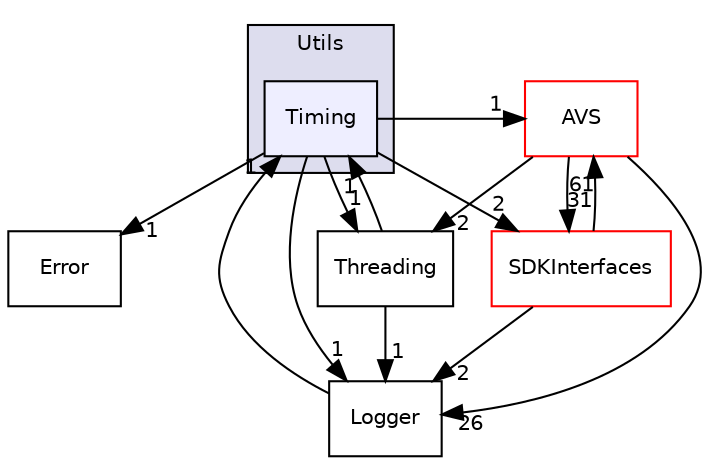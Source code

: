 digraph "/workplace/avs-device-sdk/AVSCommon/Utils/include/AVSCommon/Utils/Timing" {
  compound=true
  node [ fontsize="10", fontname="Helvetica"];
  edge [ labelfontsize="10", labelfontname="Helvetica"];
  subgraph clusterdir_ee116be5d1129358ffaec72096859541 {
    graph [ bgcolor="#ddddee", pencolor="black", label="Utils" fontname="Helvetica", fontsize="10", URL="dir_ee116be5d1129358ffaec72096859541.html"]
  dir_b87968e904c49b1e151e63fd16be423f [shape=box, label="Timing", style="filled", fillcolor="#eeeeff", pencolor="black", URL="dir_b87968e904c49b1e151e63fd16be423f.html"];
  }
  dir_d508a0eab6b76134c567d58373fd733b [shape=box label="Error" URL="dir_d508a0eab6b76134c567d58373fd733b.html"];
  dir_28c38612a2e19c2720cd1287ea8c9ceb [shape=box label="Threading" URL="dir_28c38612a2e19c2720cd1287ea8c9ceb.html"];
  dir_432ae366851f981ad5bcb252f92369c5 [shape=box label="Logger" URL="dir_432ae366851f981ad5bcb252f92369c5.html"];
  dir_80711c2a226d5fced33fce22558d3784 [shape=box label="AVS" fillcolor="white" style="filled" color="red" URL="dir_80711c2a226d5fced33fce22558d3784.html"];
  dir_97afc8111b754cf401b73024f872f45d [shape=box label="SDKInterfaces" fillcolor="white" style="filled" color="red" URL="dir_97afc8111b754cf401b73024f872f45d.html"];
  dir_28c38612a2e19c2720cd1287ea8c9ceb->dir_432ae366851f981ad5bcb252f92369c5 [headlabel="1", labeldistance=1.5 headhref="dir_000240_000226.html"];
  dir_28c38612a2e19c2720cd1287ea8c9ceb->dir_b87968e904c49b1e151e63fd16be423f [headlabel="1", labeldistance=1.5 headhref="dir_000240_000241.html"];
  dir_432ae366851f981ad5bcb252f92369c5->dir_b87968e904c49b1e151e63fd16be423f [headlabel="1", labeldistance=1.5 headhref="dir_000226_000241.html"];
  dir_80711c2a226d5fced33fce22558d3784->dir_28c38612a2e19c2720cd1287ea8c9ceb [headlabel="2", labeldistance=1.5 headhref="dir_000157_000240.html"];
  dir_80711c2a226d5fced33fce22558d3784->dir_432ae366851f981ad5bcb252f92369c5 [headlabel="26", labeldistance=1.5 headhref="dir_000157_000226.html"];
  dir_80711c2a226d5fced33fce22558d3784->dir_97afc8111b754cf401b73024f872f45d [headlabel="31", labeldistance=1.5 headhref="dir_000157_000018.html"];
  dir_b87968e904c49b1e151e63fd16be423f->dir_d508a0eab6b76134c567d58373fd733b [headlabel="1", labeldistance=1.5 headhref="dir_000241_000217.html"];
  dir_b87968e904c49b1e151e63fd16be423f->dir_28c38612a2e19c2720cd1287ea8c9ceb [headlabel="1", labeldistance=1.5 headhref="dir_000241_000240.html"];
  dir_b87968e904c49b1e151e63fd16be423f->dir_432ae366851f981ad5bcb252f92369c5 [headlabel="1", labeldistance=1.5 headhref="dir_000241_000226.html"];
  dir_b87968e904c49b1e151e63fd16be423f->dir_80711c2a226d5fced33fce22558d3784 [headlabel="1", labeldistance=1.5 headhref="dir_000241_000157.html"];
  dir_b87968e904c49b1e151e63fd16be423f->dir_97afc8111b754cf401b73024f872f45d [headlabel="2", labeldistance=1.5 headhref="dir_000241_000018.html"];
  dir_97afc8111b754cf401b73024f872f45d->dir_432ae366851f981ad5bcb252f92369c5 [headlabel="2", labeldistance=1.5 headhref="dir_000018_000226.html"];
  dir_97afc8111b754cf401b73024f872f45d->dir_80711c2a226d5fced33fce22558d3784 [headlabel="61", labeldistance=1.5 headhref="dir_000018_000157.html"];
}
